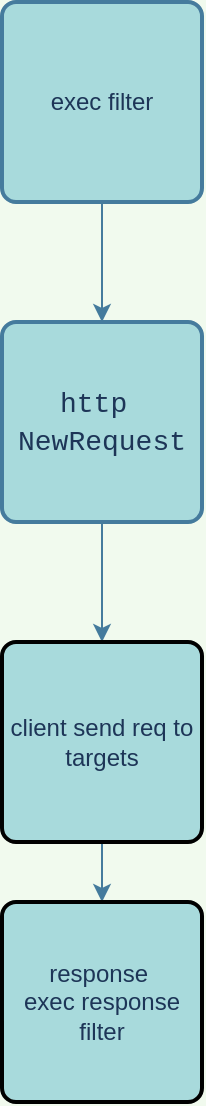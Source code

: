 <mxfile>
    <diagram id="QF_IA83Vb0TH7DyfeYLi" name="第 1 页">
        <mxGraphModel dx="990" dy="575" grid="1" gridSize="10" guides="1" tooltips="1" connect="1" arrows="1" fold="1" page="1" pageScale="1" pageWidth="827" pageHeight="1169" background="#F1FAEE" math="0" shadow="0">
            <root>
                <mxCell id="0"/>
                <mxCell id="1" parent="0"/>
                <mxCell id="3" style="edgeStyle=orthogonalEdgeStyle;curved=0;rounded=1;sketch=0;orthogonalLoop=1;jettySize=auto;html=1;fontColor=#1D3557;strokeColor=#457B9D;fillColor=#A8DADC;entryX=0.5;entryY=0;entryDx=0;entryDy=0;labelBackgroundColor=#F1FAEE;" edge="1" parent="1" source="2" target="4">
                    <mxGeometry relative="1" as="geometry">
                        <mxPoint x="364" y="490" as="targetPoint"/>
                    </mxGeometry>
                </mxCell>
                <mxCell id="2" value="exec filter" style="rounded=1;whiteSpace=wrap;html=1;absoluteArcSize=1;arcSize=14;strokeWidth=2;sketch=0;fontColor=#1D3557;fillColor=#A8DADC;strokeColor=#457B9D;" vertex="1" parent="1">
                    <mxGeometry x="314" y="300" width="100" height="100" as="geometry"/>
                </mxCell>
                <mxCell id="5" style="edgeStyle=orthogonalEdgeStyle;curved=0;rounded=1;sketch=0;orthogonalLoop=1;jettySize=auto;html=1;fontColor=#1D3557;strokeColor=#457B9D;fillColor=#A8DADC;" edge="1" parent="1" source="4" target="6">
                    <mxGeometry relative="1" as="geometry">
                        <mxPoint x="364" y="650" as="targetPoint"/>
                    </mxGeometry>
                </mxCell>
                <mxCell id="4" value="&lt;div style=&quot;font-family: &amp;#34;consolas&amp;#34; , &amp;#34;courier new&amp;#34; , monospace ; font-size: 14px ; line-height: 19px&quot;&gt;http&amp;nbsp;&lt;/div&gt;&lt;div style=&quot;font-family: &amp;#34;consolas&amp;#34; , &amp;#34;courier new&amp;#34; , monospace ; font-size: 14px ; line-height: 19px&quot;&gt;&lt;span&gt;NewRequest&lt;/span&gt;&lt;/div&gt;" style="rounded=1;whiteSpace=wrap;html=1;absoluteArcSize=1;arcSize=14;strokeWidth=2;sketch=0;fillColor=#A8DADC;labelBackgroundColor=none;fontColor=#1D3557;strokeColor=#457B9D;" vertex="1" parent="1">
                    <mxGeometry x="314" y="460" width="100" height="100" as="geometry"/>
                </mxCell>
                <mxCell id="8" style="edgeStyle=orthogonalEdgeStyle;curved=0;rounded=1;sketch=0;orthogonalLoop=1;jettySize=auto;html=1;fontColor=#1D3557;strokeColor=#457B9D;fillColor=#A8DADC;" edge="1" parent="1" source="6" target="9">
                    <mxGeometry relative="1" as="geometry">
                        <mxPoint x="364" y="800" as="targetPoint"/>
                    </mxGeometry>
                </mxCell>
                <mxCell id="6" value="client send req to targets" style="rounded=1;whiteSpace=wrap;html=1;absoluteArcSize=1;arcSize=14;strokeWidth=2;sketch=0;fontColor=#1D3557;fillColor=#A8DADC;" vertex="1" parent="1">
                    <mxGeometry x="314" y="620" width="100" height="100" as="geometry"/>
                </mxCell>
                <mxCell id="9" value="response&amp;nbsp;&lt;br&gt;exec response filter" style="rounded=1;whiteSpace=wrap;html=1;absoluteArcSize=1;arcSize=14;strokeWidth=2;sketch=0;fontColor=#1D3557;fillColor=#A8DADC;" vertex="1" parent="1">
                    <mxGeometry x="314" y="750" width="100" height="100" as="geometry"/>
                </mxCell>
            </root>
        </mxGraphModel>
    </diagram>
</mxfile>